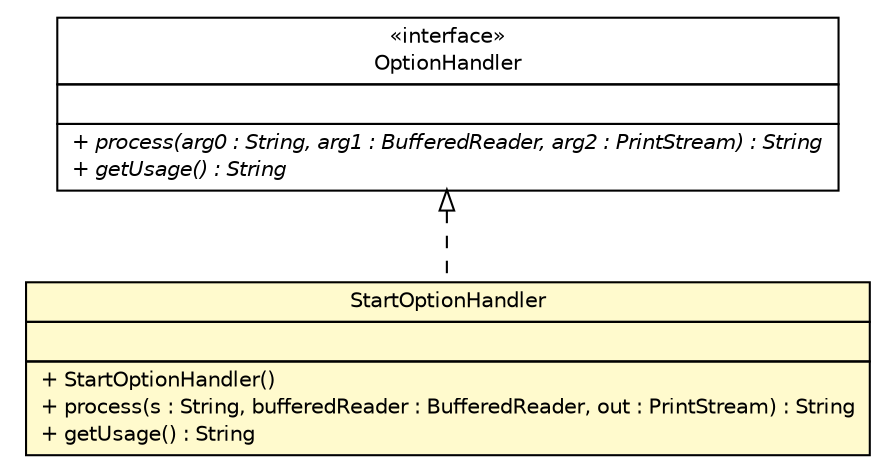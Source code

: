 #!/usr/local/bin/dot
#
# Class diagram 
# Generated by UMLGraph version R5_6 (http://www.umlgraph.org/)
#

digraph G {
	edge [fontname="Helvetica",fontsize=10,labelfontname="Helvetica",labelfontsize=10];
	node [fontname="Helvetica",fontsize=10,shape=plaintext];
	nodesep=0.25;
	ranksep=0.5;
	// sorcer.rio.cli.StartOptionHandler
	c581759 [label=<<table title="sorcer.rio.cli.StartOptionHandler" border="0" cellborder="1" cellspacing="0" cellpadding="2" port="p" bgcolor="lemonChiffon" href="./StartOptionHandler.html">
		<tr><td><table border="0" cellspacing="0" cellpadding="1">
<tr><td align="center" balign="center"> StartOptionHandler </td></tr>
		</table></td></tr>
		<tr><td><table border="0" cellspacing="0" cellpadding="1">
<tr><td align="left" balign="left">  </td></tr>
		</table></td></tr>
		<tr><td><table border="0" cellspacing="0" cellpadding="1">
<tr><td align="left" balign="left"> + StartOptionHandler() </td></tr>
<tr><td align="left" balign="left"> + process(s : String, bufferedReader : BufferedReader, out : PrintStream) : String </td></tr>
<tr><td align="left" balign="left"> + getUsage() : String </td></tr>
		</table></td></tr>
		</table>>, URL="./StartOptionHandler.html", fontname="Helvetica", fontcolor="black", fontsize=10.0];
	//sorcer.rio.cli.StartOptionHandler implements org.rioproject.tools.cli.OptionHandler
	c581761:p -> c581759:p [dir=back,arrowtail=empty,style=dashed];
	// org.rioproject.tools.cli.OptionHandler
	c581761 [label=<<table title="org.rioproject.tools.cli.OptionHandler" border="0" cellborder="1" cellspacing="0" cellpadding="2" port="p">
		<tr><td><table border="0" cellspacing="0" cellpadding="1">
<tr><td align="center" balign="center"> &#171;interface&#187; </td></tr>
<tr><td align="center" balign="center"> OptionHandler </td></tr>
		</table></td></tr>
		<tr><td><table border="0" cellspacing="0" cellpadding="1">
<tr><td align="left" balign="left">  </td></tr>
		</table></td></tr>
		<tr><td><table border="0" cellspacing="0" cellpadding="1">
<tr><td align="left" balign="left"><font face="Helvetica-Oblique" point-size="10.0"> + process(arg0 : String, arg1 : BufferedReader, arg2 : PrintStream) : String </font></td></tr>
<tr><td align="left" balign="left"><font face="Helvetica-Oblique" point-size="10.0"> + getUsage() : String </font></td></tr>
		</table></td></tr>
		</table>>, URL="null", fontname="Helvetica", fontcolor="black", fontsize=10.0];
}


